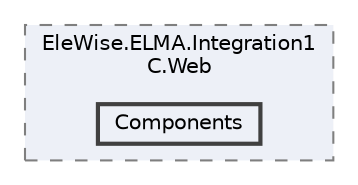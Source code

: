 digraph "Web/Modules/EleWise.ELMA.Integration1C.Web/Components"
{
 // LATEX_PDF_SIZE
  bgcolor="transparent";
  edge [fontname=Helvetica,fontsize=10,labelfontname=Helvetica,labelfontsize=10];
  node [fontname=Helvetica,fontsize=10,shape=box,height=0.2,width=0.4];
  compound=true
  subgraph clusterdir_3e0cba33f7227cc18c5e42b5475019f9 {
    graph [ bgcolor="#edf0f7", pencolor="grey50", label="EleWise.ELMA.Integration1\lC.Web", fontname=Helvetica,fontsize=10 style="filled,dashed", URL="dir_3e0cba33f7227cc18c5e42b5475019f9.html",tooltip=""]
  dir_c5dd95303db92feaa8c4116f7dce3523 [label="Components", fillcolor="#edf0f7", color="grey25", style="filled,bold", URL="dir_c5dd95303db92feaa8c4116f7dce3523.html",tooltip=""];
  }
}
